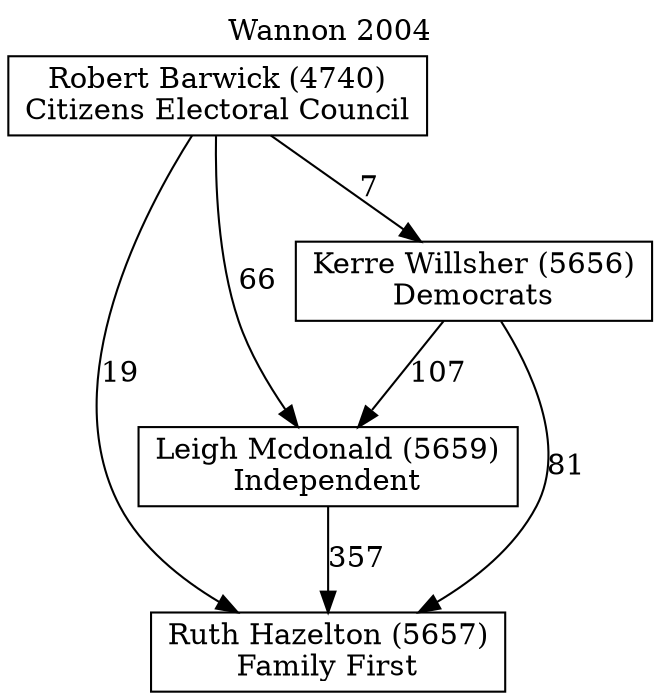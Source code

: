 // House preference flow
digraph "Ruth Hazelton (5657)_Wannon_2004" {
	graph [label="Wannon 2004" labelloc=t mclimit=10]
	node [shape=box]
	"Ruth Hazelton (5657)" [label="Ruth Hazelton (5657)
Family First"]
	"Leigh Mcdonald (5659)" [label="Leigh Mcdonald (5659)
Independent"]
	"Kerre Willsher (5656)" [label="Kerre Willsher (5656)
Democrats"]
	"Robert Barwick (4740)" [label="Robert Barwick (4740)
Citizens Electoral Council"]
	"Leigh Mcdonald (5659)" -> "Ruth Hazelton (5657)" [label=357]
	"Kerre Willsher (5656)" -> "Leigh Mcdonald (5659)" [label=107]
	"Robert Barwick (4740)" -> "Kerre Willsher (5656)" [label=7]
	"Kerre Willsher (5656)" -> "Ruth Hazelton (5657)" [label=81]
	"Robert Barwick (4740)" -> "Ruth Hazelton (5657)" [label=19]
	"Robert Barwick (4740)" -> "Leigh Mcdonald (5659)" [label=66]
}
